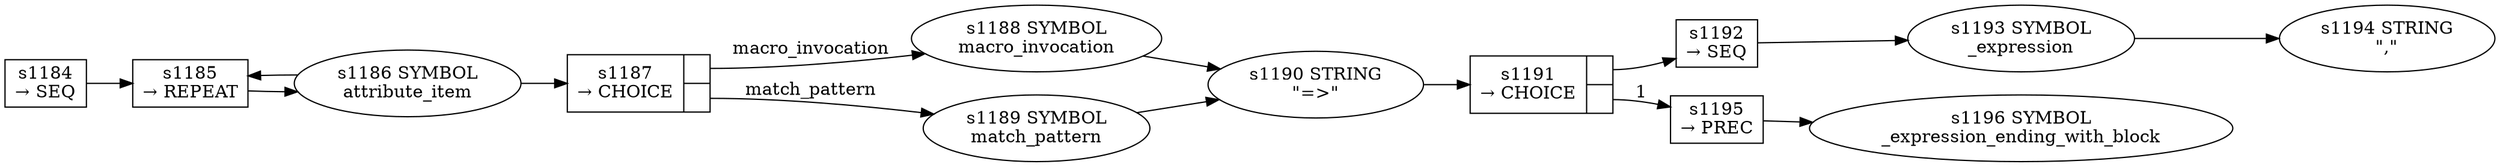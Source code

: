 
  digraph match_arm {
  
    rankdir=LR;
  
    s1184 [label="s1184\n&rarr; SEQ", shape=record, fixedsize=false, peripheries=1];
  s1185 [label="s1185\n&rarr; REPEAT", shape=record, fixedsize=false, peripheries=1];
  s1186 [label="s1186 SYMBOL\nattribute_item" href="rust-grammar.json.attribute_item.dot.svg"];
  s1185 -> s1186 [];
  s1186 -> s1185 [];
  s1184 -> s1185 [];
  s1187 [label="{s1187\n&rarr; CHOICE|{<p0>|<p1>}}", shape=record, fixedsize=false, peripheries=1];
  s1188 [label="s1188 SYMBOL\nmacro_invocation" href="rust-grammar.json.macro_invocation.dot.svg"];
  s1187:p0 -> s1188 [label="macro_invocation"];
  s1189 [label="s1189 SYMBOL\nmatch_pattern" href="rust-grammar.json.match_pattern.dot.svg"];
  s1187:p1 -> s1189 [label="match_pattern"];
  s1186 -> s1187 [];
  s1190 [label="s1190 STRING\n\"=>\""];
  s1188 -> s1190 [];
  s1189 -> s1190 [];
  s1191 [label="{s1191\n&rarr; CHOICE|{<p0>|<p1>}}", shape=record, fixedsize=false, peripheries=1];
  s1192 [label="s1192\n&rarr; SEQ", shape=record, fixedsize=false, peripheries=1];
  s1193 [label="s1193 SYMBOL\n_expression" href="rust-grammar.json._expression.dot.svg"];
  s1192 -> s1193 [];
  s1194 [label="s1194 STRING\n\",\""];
  s1193 -> s1194 [];
  s1191:p0 -> s1192 [label=""];
  s1195 [label="s1195\n&rarr; PREC", shape=record, fixedsize=false, peripheries=1];
  s1196 [label="s1196 SYMBOL\n_expression_ending_with_block" href="rust-grammar.json._expression_ending_with_block.dot.svg"];
  s1195 -> s1196 [];
  s1191:p1 -> s1195 [label="1"];
  s1190 -> s1191 [];
  
  }
  